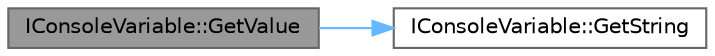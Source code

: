 digraph "IConsoleVariable::GetValue"
{
 // INTERACTIVE_SVG=YES
 // LATEX_PDF_SIZE
  bgcolor="transparent";
  edge [fontname=Helvetica,fontsize=10,labelfontname=Helvetica,labelfontsize=10];
  node [fontname=Helvetica,fontsize=10,shape=box,height=0.2,width=0.4];
  rankdir="LR";
  Node1 [id="Node000001",label="IConsoleVariable::GetValue",height=0.2,width=0.4,color="gray40", fillcolor="grey60", style="filled", fontcolor="black",tooltip=" "];
  Node1 -> Node2 [id="edge1_Node000001_Node000002",color="steelblue1",style="solid",tooltip=" "];
  Node2 [id="Node000002",label="IConsoleVariable::GetString",height=0.2,width=0.4,color="grey40", fillcolor="white", style="filled",URL="$d9/d22/classIConsoleVariable.html#a69e716aa9274f68f57d71b1404132abb",tooltip="Get the internal value as string (works on all types)."];
}
